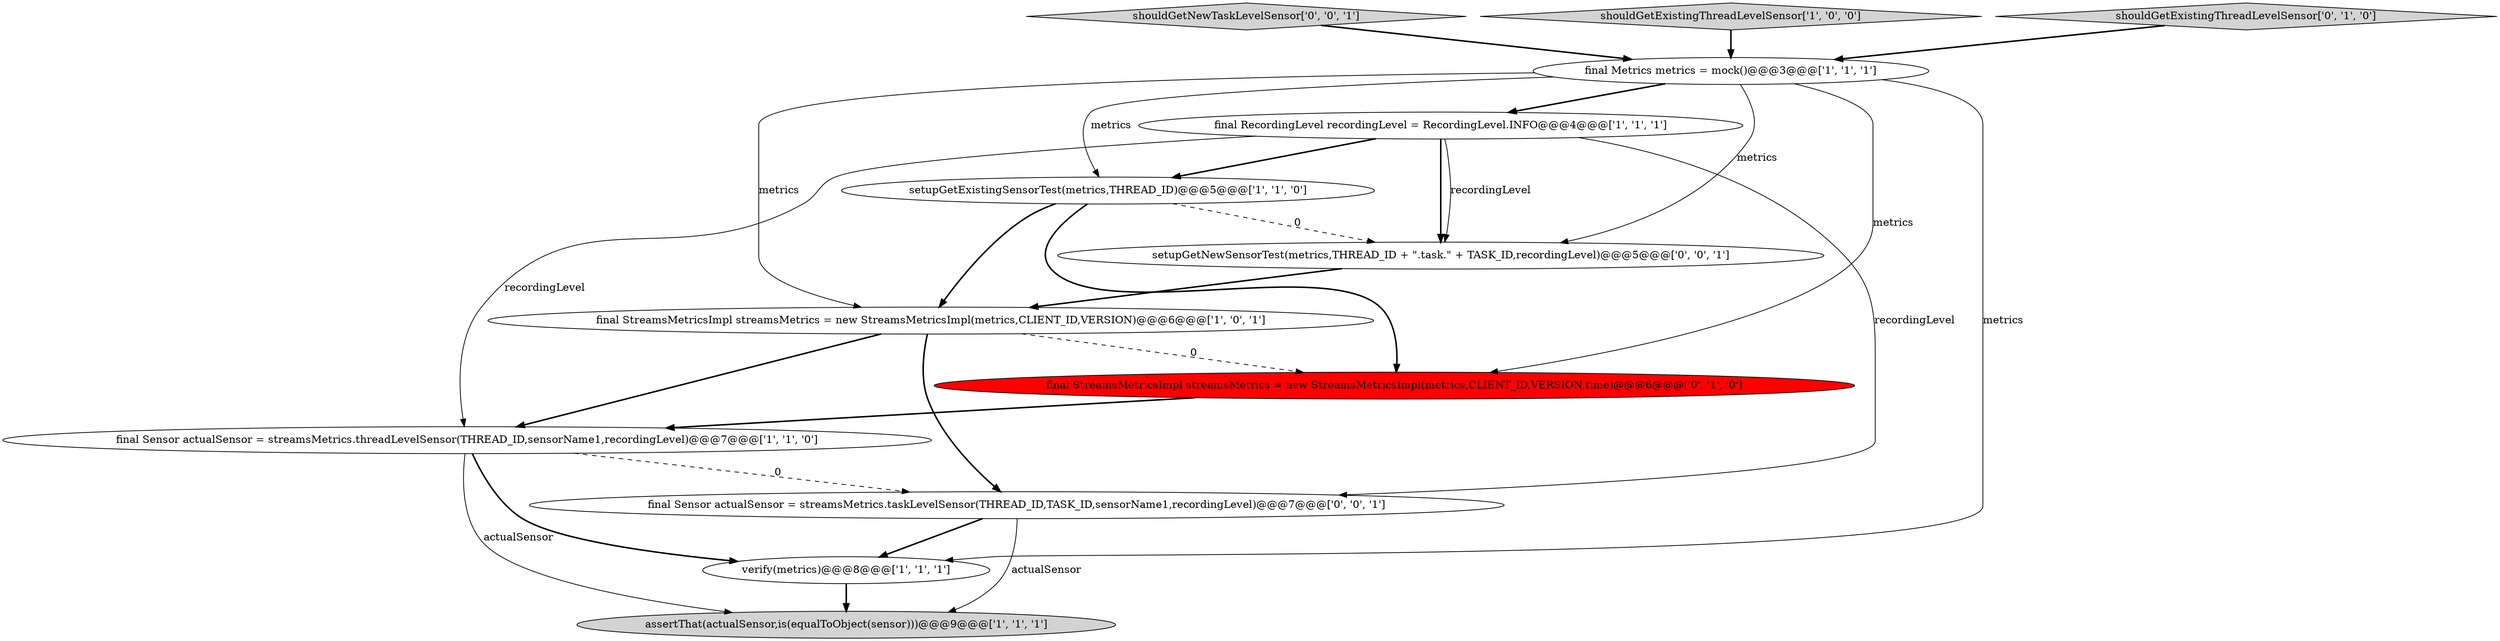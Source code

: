 digraph {
6 [style = filled, label = "final StreamsMetricsImpl streamsMetrics = new StreamsMetricsImpl(metrics,CLIENT_ID,VERSION)@@@6@@@['1', '0', '1']", fillcolor = white, shape = ellipse image = "AAA0AAABBB1BBB"];
5 [style = filled, label = "setupGetExistingSensorTest(metrics,THREAD_ID)@@@5@@@['1', '1', '0']", fillcolor = white, shape = ellipse image = "AAA0AAABBB1BBB"];
12 [style = filled, label = "shouldGetNewTaskLevelSensor['0', '0', '1']", fillcolor = lightgray, shape = diamond image = "AAA0AAABBB3BBB"];
1 [style = filled, label = "final Sensor actualSensor = streamsMetrics.threadLevelSensor(THREAD_ID,sensorName1,recordingLevel)@@@7@@@['1', '1', '0']", fillcolor = white, shape = ellipse image = "AAA0AAABBB1BBB"];
0 [style = filled, label = "final RecordingLevel recordingLevel = RecordingLevel.INFO@@@4@@@['1', '1', '1']", fillcolor = white, shape = ellipse image = "AAA0AAABBB1BBB"];
2 [style = filled, label = "assertThat(actualSensor,is(equalToObject(sensor)))@@@9@@@['1', '1', '1']", fillcolor = lightgray, shape = ellipse image = "AAA0AAABBB1BBB"];
8 [style = filled, label = "final StreamsMetricsImpl streamsMetrics = new StreamsMetricsImpl(metrics,CLIENT_ID,VERSION,time)@@@6@@@['0', '1', '0']", fillcolor = red, shape = ellipse image = "AAA1AAABBB2BBB"];
3 [style = filled, label = "shouldGetExistingThreadLevelSensor['1', '0', '0']", fillcolor = lightgray, shape = diamond image = "AAA0AAABBB1BBB"];
9 [style = filled, label = "shouldGetExistingThreadLevelSensor['0', '1', '0']", fillcolor = lightgray, shape = diamond image = "AAA0AAABBB2BBB"];
10 [style = filled, label = "setupGetNewSensorTest(metrics,THREAD_ID + \".task.\" + TASK_ID,recordingLevel)@@@5@@@['0', '0', '1']", fillcolor = white, shape = ellipse image = "AAA0AAABBB3BBB"];
4 [style = filled, label = "final Metrics metrics = mock()@@@3@@@['1', '1', '1']", fillcolor = white, shape = ellipse image = "AAA0AAABBB1BBB"];
11 [style = filled, label = "final Sensor actualSensor = streamsMetrics.taskLevelSensor(THREAD_ID,TASK_ID,sensorName1,recordingLevel)@@@7@@@['0', '0', '1']", fillcolor = white, shape = ellipse image = "AAA0AAABBB3BBB"];
7 [style = filled, label = "verify(metrics)@@@8@@@['1', '1', '1']", fillcolor = white, shape = ellipse image = "AAA0AAABBB1BBB"];
5->8 [style = bold, label=""];
6->8 [style = dashed, label="0"];
1->2 [style = solid, label="actualSensor"];
4->8 [style = solid, label="metrics"];
9->4 [style = bold, label=""];
4->5 [style = solid, label="metrics"];
1->7 [style = bold, label=""];
3->4 [style = bold, label=""];
10->6 [style = bold, label=""];
4->0 [style = bold, label=""];
8->1 [style = bold, label=""];
6->1 [style = bold, label=""];
0->10 [style = bold, label=""];
5->6 [style = bold, label=""];
12->4 [style = bold, label=""];
5->10 [style = dashed, label="0"];
11->2 [style = solid, label="actualSensor"];
7->2 [style = bold, label=""];
1->11 [style = dashed, label="0"];
6->11 [style = bold, label=""];
0->10 [style = solid, label="recordingLevel"];
4->6 [style = solid, label="metrics"];
4->10 [style = solid, label="metrics"];
0->1 [style = solid, label="recordingLevel"];
11->7 [style = bold, label=""];
0->5 [style = bold, label=""];
4->7 [style = solid, label="metrics"];
0->11 [style = solid, label="recordingLevel"];
}
